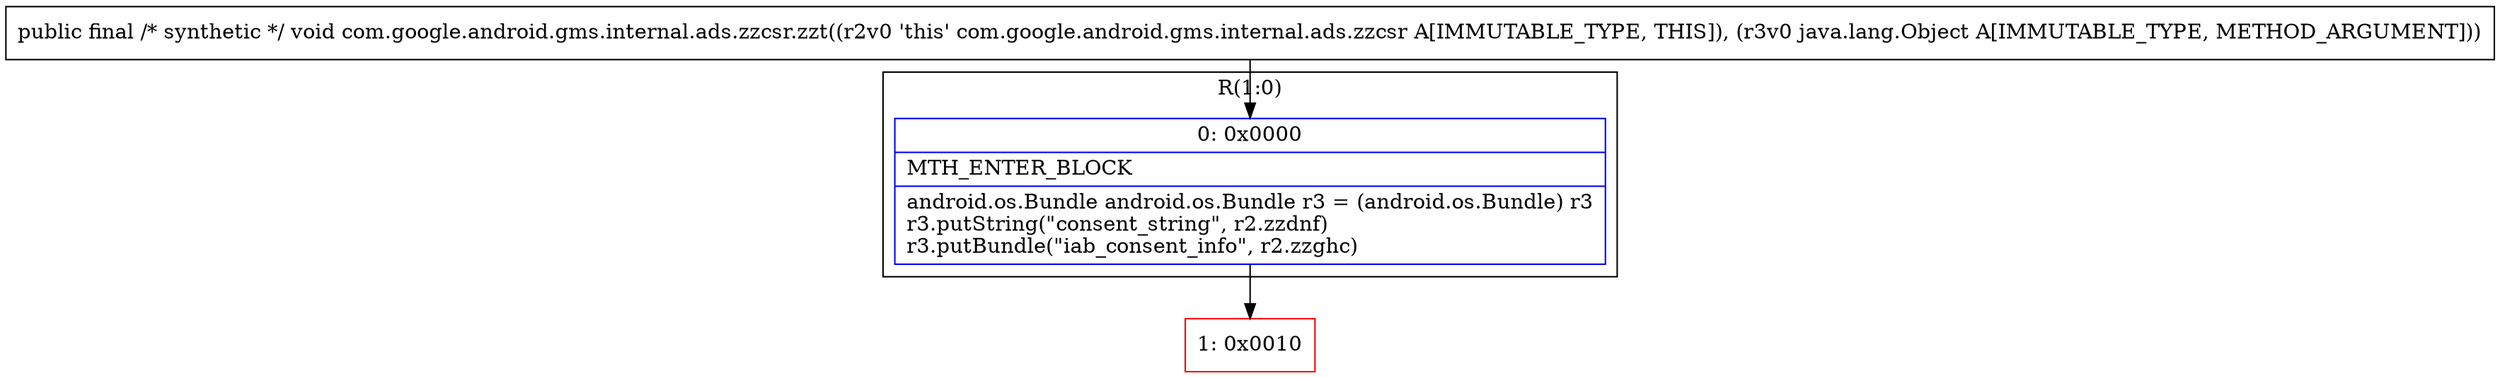 digraph "CFG forcom.google.android.gms.internal.ads.zzcsr.zzt(Ljava\/lang\/Object;)V" {
subgraph cluster_Region_151779052 {
label = "R(1:0)";
node [shape=record,color=blue];
Node_0 [shape=record,label="{0\:\ 0x0000|MTH_ENTER_BLOCK\l|android.os.Bundle android.os.Bundle r3 = (android.os.Bundle) r3\lr3.putString(\"consent_string\", r2.zzdnf)\lr3.putBundle(\"iab_consent_info\", r2.zzghc)\l}"];
}
Node_1 [shape=record,color=red,label="{1\:\ 0x0010}"];
MethodNode[shape=record,label="{public final \/* synthetic *\/ void com.google.android.gms.internal.ads.zzcsr.zzt((r2v0 'this' com.google.android.gms.internal.ads.zzcsr A[IMMUTABLE_TYPE, THIS]), (r3v0 java.lang.Object A[IMMUTABLE_TYPE, METHOD_ARGUMENT])) }"];
MethodNode -> Node_0;
Node_0 -> Node_1;
}

